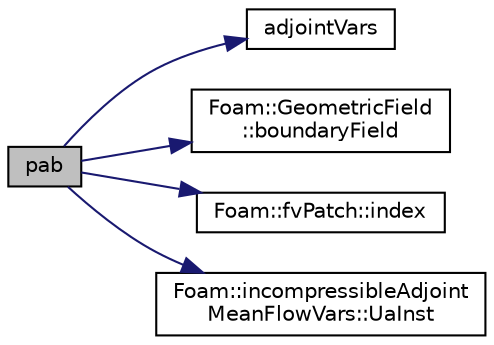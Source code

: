digraph "pab"
{
  bgcolor="transparent";
  edge [fontname="Helvetica",fontsize="10",labelfontname="Helvetica",labelfontsize="10"];
  node [fontname="Helvetica",fontsize="10",shape=record];
  rankdir="LR";
  Node1 [label="pab",height=0.2,width=0.4,color="black", fillcolor="grey75", style="filled" fontcolor="black"];
  Node1 -> Node2 [color="midnightblue",fontsize="10",style="solid",fontname="Helvetica"];
  Node2 [label="adjointVars",height=0.2,width=0.4,color="black",URL="$classFoam_1_1boundaryAdjointContributionIncompressible.html#a4f90ba979764973ec3811d85895c5e42"];
  Node1 -> Node3 [color="midnightblue",fontsize="10",style="solid",fontname="Helvetica"];
  Node3 [label="Foam::GeometricField\l::boundaryField",height=0.2,width=0.4,color="black",URL="$classFoam_1_1GeometricField.html#a6987ef31fb532d0fc43c84eca14fe558",tooltip="Return const-reference to the boundary field. "];
  Node1 -> Node4 [color="midnightblue",fontsize="10",style="solid",fontname="Helvetica"];
  Node4 [label="Foam::fvPatch::index",height=0.2,width=0.4,color="black",URL="$classFoam_1_1fvPatch.html#a7d1e8acadb27bd2b4e61457d47b71b6f",tooltip="Return the index of this patch in the fvBoundaryMesh. "];
  Node1 -> Node5 [color="midnightblue",fontsize="10",style="solid",fontname="Helvetica"];
  Node5 [label="Foam::incompressibleAdjoint\lMeanFlowVars::UaInst",height=0.2,width=0.4,color="black",URL="$classFoam_1_1incompressibleAdjointMeanFlowVars.html#ae0ab2d3d1a344866aecd88abd190f56d",tooltip="Return const reference to velocity. "];
}

